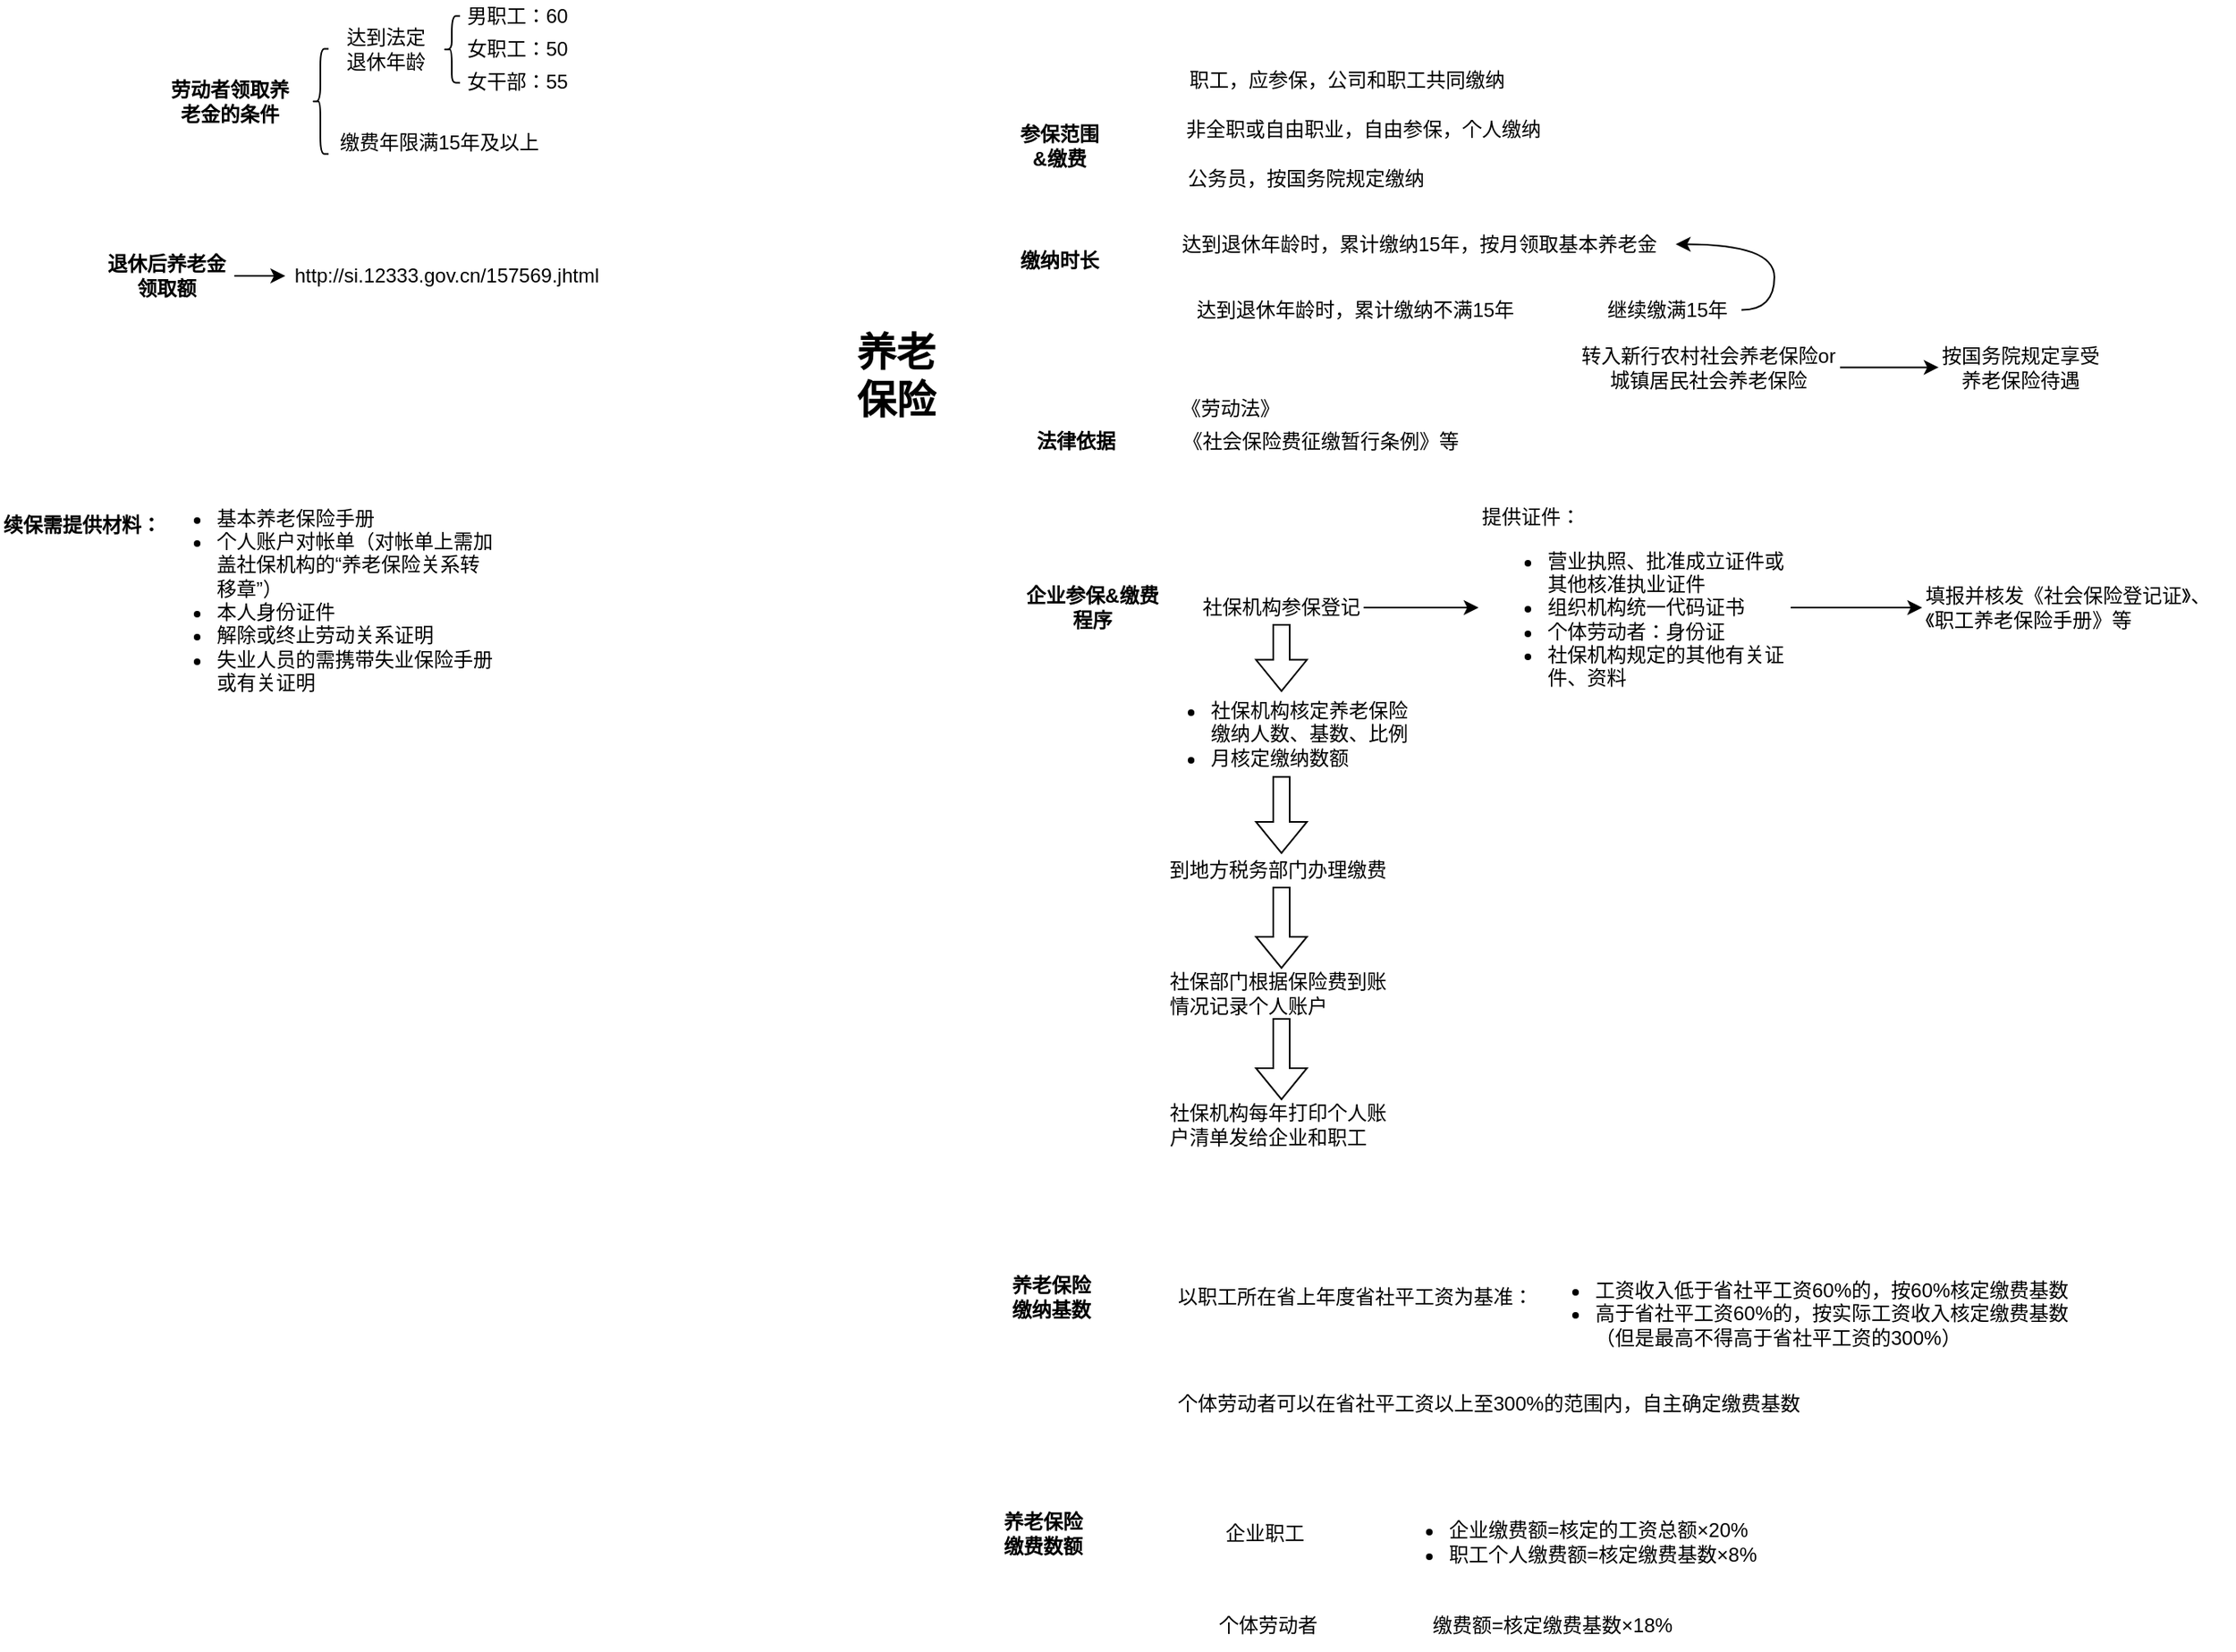 <mxfile version="12.4.3" type="github" pages="1">
  <diagram id="XFLZumGhxRqdm-QpVZjw" name="第 1 页">
    <mxGraphModel dx="981" dy="515" grid="1" gridSize="10" guides="1" tooltips="1" connect="1" arrows="1" fold="1" page="1" pageScale="1" pageWidth="827" pageHeight="1169" math="0" shadow="0">
      <root>
        <mxCell id="0"/>
        <mxCell id="1" parent="0"/>
        <mxCell id="seUnBZEun3gRnmeXoh-8-1" value="养老&lt;br&gt;保险" style="text;strokeColor=none;fillColor=none;html=1;fontSize=24;fontStyle=1;verticalAlign=middle;align=center;" vertex="1" parent="1">
          <mxGeometry x="580" y="398.71" width="70" height="100" as="geometry"/>
        </mxCell>
        <mxCell id="seUnBZEun3gRnmeXoh-8-98" value="" style="group" vertex="1" connectable="0" parent="1">
          <mxGeometry x="170" y="220" width="250" height="102" as="geometry"/>
        </mxCell>
        <mxCell id="seUnBZEun3gRnmeXoh-8-89" value="&lt;b&gt;劳动者领取养老金的条件&lt;/b&gt;" style="text;html=1;strokeColor=none;fillColor=none;align=center;verticalAlign=middle;whiteSpace=wrap;rounded=0;" vertex="1" parent="seUnBZEun3gRnmeXoh-8-98">
          <mxGeometry y="46.07" width="80" height="31.29" as="geometry"/>
        </mxCell>
        <mxCell id="seUnBZEun3gRnmeXoh-8-91" value="达到法定退休年龄" style="text;html=1;strokeColor=none;fillColor=none;align=center;verticalAlign=middle;whiteSpace=wrap;rounded=0;" vertex="1" parent="seUnBZEun3gRnmeXoh-8-98">
          <mxGeometry x="110" y="20" width="50" height="20" as="geometry"/>
        </mxCell>
        <mxCell id="seUnBZEun3gRnmeXoh-8-92" value="男职工：60" style="text;html=1;strokeColor=none;fillColor=none;align=center;verticalAlign=middle;whiteSpace=wrap;rounded=0;" vertex="1" parent="seUnBZEun3gRnmeXoh-8-98">
          <mxGeometry x="180" width="70" height="20" as="geometry"/>
        </mxCell>
        <mxCell id="seUnBZEun3gRnmeXoh-8-93" value="女职工：50" style="text;html=1;strokeColor=none;fillColor=none;align=center;verticalAlign=middle;whiteSpace=wrap;rounded=0;" vertex="1" parent="seUnBZEun3gRnmeXoh-8-98">
          <mxGeometry x="180" y="20" width="70" height="20" as="geometry"/>
        </mxCell>
        <mxCell id="seUnBZEun3gRnmeXoh-8-94" value="女干部：55" style="text;html=1;strokeColor=none;fillColor=none;align=center;verticalAlign=middle;whiteSpace=wrap;rounded=0;" vertex="1" parent="seUnBZEun3gRnmeXoh-8-98">
          <mxGeometry x="180" y="40" width="70" height="20" as="geometry"/>
        </mxCell>
        <mxCell id="seUnBZEun3gRnmeXoh-8-95" value="缴费年限满15年及以上" style="text;html=1;strokeColor=none;fillColor=none;align=center;verticalAlign=middle;whiteSpace=wrap;rounded=0;" vertex="1" parent="seUnBZEun3gRnmeXoh-8-98">
          <mxGeometry x="100" y="71" width="135" height="31" as="geometry"/>
        </mxCell>
        <mxCell id="seUnBZEun3gRnmeXoh-8-96" value="" style="shape=curlyBracket;whiteSpace=wrap;html=1;rounded=1;align=left;" vertex="1" parent="seUnBZEun3gRnmeXoh-8-98">
          <mxGeometry x="90" y="29.71" width="10" height="64" as="geometry"/>
        </mxCell>
        <mxCell id="seUnBZEun3gRnmeXoh-8-97" value="" style="shape=curlyBracket;whiteSpace=wrap;html=1;rounded=1;align=left;" vertex="1" parent="seUnBZEun3gRnmeXoh-8-98">
          <mxGeometry x="170" y="9.71" width="10" height="40.71" as="geometry"/>
        </mxCell>
        <mxCell id="seUnBZEun3gRnmeXoh-8-112" value="" style="group" vertex="1" connectable="0" parent="1">
          <mxGeometry x="130" y="368.71" width="310" height="38.71" as="geometry"/>
        </mxCell>
        <mxCell id="seUnBZEun3gRnmeXoh-8-109" value="&lt;b&gt;退休后养老金领取额&lt;/b&gt;" style="text;html=1;strokeColor=none;fillColor=none;align=center;verticalAlign=middle;whiteSpace=wrap;rounded=0;" vertex="1" parent="seUnBZEun3gRnmeXoh-8-112">
          <mxGeometry width="82.667" height="38.71" as="geometry"/>
        </mxCell>
        <mxCell id="seUnBZEun3gRnmeXoh-8-110" value="http://si.12333.gov.cn/157569.jhtml" style="text;html=1;strokeColor=none;fillColor=none;align=center;verticalAlign=middle;whiteSpace=wrap;rounded=0;" vertex="1" parent="seUnBZEun3gRnmeXoh-8-112">
          <mxGeometry x="113.667" width="196.333" height="38.71" as="geometry"/>
        </mxCell>
        <mxCell id="seUnBZEun3gRnmeXoh-8-111" value="" style="edgeStyle=orthogonalEdgeStyle;curved=1;rounded=0;orthogonalLoop=1;jettySize=auto;html=1;" edge="1" parent="seUnBZEun3gRnmeXoh-8-112" source="seUnBZEun3gRnmeXoh-8-109" target="seUnBZEun3gRnmeXoh-8-110">
          <mxGeometry relative="1" as="geometry"/>
        </mxCell>
        <mxCell id="seUnBZEun3gRnmeXoh-8-121" value="" style="group" vertex="1" connectable="0" parent="1">
          <mxGeometry x="690" y="520" width="740" height="400" as="geometry"/>
        </mxCell>
        <mxCell id="seUnBZEun3gRnmeXoh-8-56" value="&lt;b&gt;企业参保&amp;amp;缴费程序&lt;/b&gt;" style="text;html=1;strokeColor=none;fillColor=none;align=center;verticalAlign=middle;whiteSpace=wrap;rounded=0;" vertex="1" parent="seUnBZEun3gRnmeXoh-8-121">
          <mxGeometry y="60" width="90" height="20" as="geometry"/>
        </mxCell>
        <mxCell id="seUnBZEun3gRnmeXoh-8-57" value="社保机构参保登记" style="text;html=1;strokeColor=none;fillColor=none;align=center;verticalAlign=middle;whiteSpace=wrap;rounded=0;" vertex="1" parent="seUnBZEun3gRnmeXoh-8-121">
          <mxGeometry x="110" y="60" width="100" height="20" as="geometry"/>
        </mxCell>
        <mxCell id="seUnBZEun3gRnmeXoh-8-82" value="提供证件：&lt;br&gt;&lt;ul&gt;&lt;li&gt;营业执照、批准成立证件或其他核准执业证件&lt;/li&gt;&lt;li&gt;组织机构统一代码证书&lt;/li&gt;&lt;li&gt;个体劳动者：身份证&lt;/li&gt;&lt;li&gt;社保机构规定的其他有关证件、资料&lt;/li&gt;&lt;/ul&gt;" style="text;html=1;strokeColor=none;fillColor=none;align=left;verticalAlign=middle;whiteSpace=wrap;rounded=0;" vertex="1" parent="seUnBZEun3gRnmeXoh-8-121">
          <mxGeometry x="280" width="190" height="140" as="geometry"/>
        </mxCell>
        <mxCell id="seUnBZEun3gRnmeXoh-8-83" value="" style="edgeStyle=orthogonalEdgeStyle;curved=1;rounded=0;orthogonalLoop=1;jettySize=auto;html=1;" edge="1" parent="seUnBZEun3gRnmeXoh-8-121" source="seUnBZEun3gRnmeXoh-8-57" target="seUnBZEun3gRnmeXoh-8-82">
          <mxGeometry relative="1" as="geometry"/>
        </mxCell>
        <mxCell id="seUnBZEun3gRnmeXoh-8-84" value="填报并核发《社会保险登记证》、《职工养老保险手册》等" style="text;html=1;strokeColor=none;fillColor=none;align=left;verticalAlign=middle;whiteSpace=wrap;rounded=0;" vertex="1" parent="seUnBZEun3gRnmeXoh-8-121">
          <mxGeometry x="550" y="35" width="190" height="70" as="geometry"/>
        </mxCell>
        <mxCell id="seUnBZEun3gRnmeXoh-8-85" value="" style="edgeStyle=orthogonalEdgeStyle;curved=1;rounded=0;orthogonalLoop=1;jettySize=auto;html=1;" edge="1" parent="seUnBZEun3gRnmeXoh-8-121" source="seUnBZEun3gRnmeXoh-8-82" target="seUnBZEun3gRnmeXoh-8-84">
          <mxGeometry relative="1" as="geometry"/>
        </mxCell>
        <mxCell id="seUnBZEun3gRnmeXoh-8-58" value="&lt;ul&gt;&lt;li&gt;社保机构核定养老保险缴纳人数、基数、比例&lt;br&gt;&lt;/li&gt;&lt;li&gt;月核定缴纳数额&lt;br&gt;&lt;/li&gt;&lt;/ul&gt;" style="text;html=1;strokeColor=none;fillColor=none;align=left;verticalAlign=middle;whiteSpace=wrap;rounded=0;" vertex="1" parent="seUnBZEun3gRnmeXoh-8-121">
          <mxGeometry x="75" y="121.29" width="170" height="51.29" as="geometry"/>
        </mxCell>
        <mxCell id="seUnBZEun3gRnmeXoh-8-78" style="edgeStyle=orthogonalEdgeStyle;shape=flexArrow;curved=1;rounded=0;orthogonalLoop=1;jettySize=auto;html=1;exitX=0.5;exitY=1;exitDx=0;exitDy=0;entryX=0.5;entryY=0;entryDx=0;entryDy=0;" edge="1" parent="seUnBZEun3gRnmeXoh-8-121" source="seUnBZEun3gRnmeXoh-8-57" target="seUnBZEun3gRnmeXoh-8-58">
          <mxGeometry relative="1" as="geometry"/>
        </mxCell>
        <mxCell id="seUnBZEun3gRnmeXoh-8-62" value="&lt;span&gt;到地方税务部门办理缴费&lt;/span&gt;" style="text;html=1;strokeColor=none;fillColor=none;align=left;verticalAlign=middle;whiteSpace=wrap;rounded=0;" vertex="1" parent="seUnBZEun3gRnmeXoh-8-121">
          <mxGeometry x="90" y="220" width="140" height="20" as="geometry"/>
        </mxCell>
        <mxCell id="seUnBZEun3gRnmeXoh-8-79" style="edgeStyle=orthogonalEdgeStyle;shape=flexArrow;curved=1;rounded=0;orthogonalLoop=1;jettySize=auto;html=1;exitX=0.5;exitY=1;exitDx=0;exitDy=0;entryX=0.5;entryY=0;entryDx=0;entryDy=0;" edge="1" parent="seUnBZEun3gRnmeXoh-8-121" source="seUnBZEun3gRnmeXoh-8-58" target="seUnBZEun3gRnmeXoh-8-62">
          <mxGeometry relative="1" as="geometry"/>
        </mxCell>
        <mxCell id="seUnBZEun3gRnmeXoh-8-64" value="&lt;span&gt;社保部门根据保险费到账情况记录个人账户&lt;/span&gt;" style="text;html=1;strokeColor=none;fillColor=none;align=left;verticalAlign=middle;whiteSpace=wrap;rounded=0;" vertex="1" parent="seUnBZEun3gRnmeXoh-8-121">
          <mxGeometry x="90" y="290" width="140" height="30" as="geometry"/>
        </mxCell>
        <mxCell id="seUnBZEun3gRnmeXoh-8-80" style="edgeStyle=orthogonalEdgeStyle;shape=flexArrow;curved=1;rounded=0;orthogonalLoop=1;jettySize=auto;html=1;exitX=0.5;exitY=1;exitDx=0;exitDy=0;entryX=0.5;entryY=0;entryDx=0;entryDy=0;" edge="1" parent="seUnBZEun3gRnmeXoh-8-121" source="seUnBZEun3gRnmeXoh-8-62" target="seUnBZEun3gRnmeXoh-8-64">
          <mxGeometry relative="1" as="geometry"/>
        </mxCell>
        <mxCell id="seUnBZEun3gRnmeXoh-8-66" value="&lt;span&gt;社保机构每年打印个人账户清单发给企业和职工&lt;/span&gt;" style="text;html=1;strokeColor=none;fillColor=none;align=left;verticalAlign=middle;whiteSpace=wrap;rounded=0;" vertex="1" parent="seUnBZEun3gRnmeXoh-8-121">
          <mxGeometry x="90" y="370" width="140" height="30" as="geometry"/>
        </mxCell>
        <mxCell id="seUnBZEun3gRnmeXoh-8-81" style="edgeStyle=orthogonalEdgeStyle;shape=flexArrow;curved=1;rounded=0;orthogonalLoop=1;jettySize=auto;html=1;exitX=0.5;exitY=1;exitDx=0;exitDy=0;entryX=0.5;entryY=0;entryDx=0;entryDy=0;" edge="1" parent="seUnBZEun3gRnmeXoh-8-121" source="seUnBZEun3gRnmeXoh-8-64" target="seUnBZEun3gRnmeXoh-8-66">
          <mxGeometry relative="1" as="geometry"/>
        </mxCell>
        <mxCell id="seUnBZEun3gRnmeXoh-8-122" value="" style="group" vertex="1" connectable="0" parent="1">
          <mxGeometry x="690" y="258.71" width="320" height="80" as="geometry"/>
        </mxCell>
        <mxCell id="seUnBZEun3gRnmeXoh-8-8" value="&lt;b&gt;参保范围&amp;amp;缴费&lt;/b&gt;" style="text;html=1;strokeColor=none;fillColor=none;align=center;verticalAlign=middle;whiteSpace=wrap;rounded=0;" vertex="1" parent="seUnBZEun3gRnmeXoh-8-122">
          <mxGeometry y="40" width="50" height="20" as="geometry"/>
        </mxCell>
        <mxCell id="seUnBZEun3gRnmeXoh-8-23" value="&lt;span style=&quot;white-space: nowrap&quot;&gt;职工，应参保，公司和职工共同缴纳&lt;/span&gt;" style="text;html=1;strokeColor=none;fillColor=none;align=center;verticalAlign=middle;whiteSpace=wrap;rounded=0;" vertex="1" parent="seUnBZEun3gRnmeXoh-8-122">
          <mxGeometry x="100" width="200" height="20" as="geometry"/>
        </mxCell>
        <mxCell id="seUnBZEun3gRnmeXoh-8-27" value="&lt;span style=&quot;white-space: nowrap&quot;&gt;非全职或自由职业，自由参保，个人缴纳&lt;/span&gt;" style="text;html=1;strokeColor=none;fillColor=none;align=center;verticalAlign=middle;whiteSpace=wrap;rounded=0;" vertex="1" parent="seUnBZEun3gRnmeXoh-8-122">
          <mxGeometry x="100" y="30" width="220" height="20" as="geometry"/>
        </mxCell>
        <mxCell id="seUnBZEun3gRnmeXoh-8-28" value="&lt;span style=&quot;white-space: nowrap&quot;&gt;公务员，按国务院规定缴纳&lt;/span&gt;" style="text;html=1;strokeColor=none;fillColor=none;align=center;verticalAlign=middle;whiteSpace=wrap;rounded=0;" vertex="1" parent="seUnBZEun3gRnmeXoh-8-122">
          <mxGeometry x="100" y="60" width="150" height="20" as="geometry"/>
        </mxCell>
        <mxCell id="seUnBZEun3gRnmeXoh-8-123" value="" style="group" vertex="1" connectable="0" parent="1">
          <mxGeometry x="700" y="458.71" width="260" height="40" as="geometry"/>
        </mxCell>
        <mxCell id="seUnBZEun3gRnmeXoh-8-53" value="&lt;b&gt;法律依据&lt;/b&gt;" style="text;html=1;strokeColor=none;fillColor=none;align=center;verticalAlign=middle;whiteSpace=wrap;rounded=0;" vertex="1" parent="seUnBZEun3gRnmeXoh-8-123">
          <mxGeometry y="20" width="50" height="20" as="geometry"/>
        </mxCell>
        <mxCell id="seUnBZEun3gRnmeXoh-8-54" value="《劳动法》" style="text;html=1;strokeColor=none;fillColor=none;align=center;verticalAlign=middle;whiteSpace=wrap;rounded=0;" vertex="1" parent="seUnBZEun3gRnmeXoh-8-123">
          <mxGeometry x="88.14" width="61.86" height="20" as="geometry"/>
        </mxCell>
        <mxCell id="seUnBZEun3gRnmeXoh-8-55" value="《社会保险费征缴暂行条例》等" style="text;html=1;strokeColor=none;fillColor=none;align=center;verticalAlign=middle;whiteSpace=wrap;rounded=0;" vertex="1" parent="seUnBZEun3gRnmeXoh-8-123">
          <mxGeometry x="88.14" y="20" width="171.86" height="20" as="geometry"/>
        </mxCell>
        <mxCell id="seUnBZEun3gRnmeXoh-8-124" value="" style="group" vertex="1" connectable="0" parent="1">
          <mxGeometry x="690" y="358.71" width="660" height="100" as="geometry"/>
        </mxCell>
        <mxCell id="seUnBZEun3gRnmeXoh-8-34" value="&lt;b&gt;缴纳时长&lt;/b&gt;" style="text;html=1;strokeColor=none;fillColor=none;align=center;verticalAlign=middle;whiteSpace=wrap;rounded=0;" vertex="1" parent="seUnBZEun3gRnmeXoh-8-124">
          <mxGeometry y="10" width="50" height="20" as="geometry"/>
        </mxCell>
        <mxCell id="seUnBZEun3gRnmeXoh-8-35" value="&lt;span style=&quot;white-space: nowrap&quot;&gt;达到退休年龄时，累计缴纳15年，按月领取基本养老金&lt;/span&gt;" style="text;html=1;strokeColor=none;fillColor=none;align=center;verticalAlign=middle;whiteSpace=wrap;rounded=0;" vertex="1" parent="seUnBZEun3gRnmeXoh-8-124">
          <mxGeometry x="88.14" width="311.86" height="20" as="geometry"/>
        </mxCell>
        <mxCell id="seUnBZEun3gRnmeXoh-8-40" value="&lt;span style=&quot;white-space: nowrap&quot;&gt;达到退休年龄时，累计缴纳不满15年&lt;/span&gt;" style="text;html=1;strokeColor=none;fillColor=none;align=center;verticalAlign=middle;whiteSpace=wrap;rounded=0;" vertex="1" parent="seUnBZEun3gRnmeXoh-8-124">
          <mxGeometry x="100" y="40" width="210" height="20" as="geometry"/>
        </mxCell>
        <mxCell id="seUnBZEun3gRnmeXoh-8-49" style="edgeStyle=orthogonalEdgeStyle;curved=1;rounded=0;orthogonalLoop=1;jettySize=auto;html=1;exitX=1;exitY=0.5;exitDx=0;exitDy=0;entryX=1;entryY=0.5;entryDx=0;entryDy=0;" edge="1" parent="seUnBZEun3gRnmeXoh-8-124" source="seUnBZEun3gRnmeXoh-8-45" target="seUnBZEun3gRnmeXoh-8-35">
          <mxGeometry relative="1" as="geometry"/>
        </mxCell>
        <mxCell id="seUnBZEun3gRnmeXoh-8-45" value="继续缴满15年" style="text;html=1;strokeColor=none;fillColor=none;align=center;verticalAlign=middle;whiteSpace=wrap;rounded=0;" vertex="1" parent="seUnBZEun3gRnmeXoh-8-124">
          <mxGeometry x="350" y="40" width="90" height="20" as="geometry"/>
        </mxCell>
        <mxCell id="seUnBZEun3gRnmeXoh-8-50" value="转入新行农村社会养老保险or城镇居民社会养老保险" style="text;html=1;strokeColor=none;fillColor=none;align=center;verticalAlign=middle;whiteSpace=wrap;rounded=0;" vertex="1" parent="seUnBZEun3gRnmeXoh-8-124">
          <mxGeometry x="340" y="70" width="160" height="30" as="geometry"/>
        </mxCell>
        <mxCell id="seUnBZEun3gRnmeXoh-8-51" value="按国务院规定享受养老保险待遇" style="text;html=1;strokeColor=none;fillColor=none;align=center;verticalAlign=middle;whiteSpace=wrap;rounded=0;" vertex="1" parent="seUnBZEun3gRnmeXoh-8-124">
          <mxGeometry x="560" y="70" width="100" height="30" as="geometry"/>
        </mxCell>
        <mxCell id="seUnBZEun3gRnmeXoh-8-52" value="" style="edgeStyle=orthogonalEdgeStyle;curved=1;rounded=0;orthogonalLoop=1;jettySize=auto;html=1;" edge="1" parent="seUnBZEun3gRnmeXoh-8-124" source="seUnBZEun3gRnmeXoh-8-50" target="seUnBZEun3gRnmeXoh-8-51">
          <mxGeometry relative="1" as="geometry"/>
        </mxCell>
        <mxCell id="seUnBZEun3gRnmeXoh-8-126" value="" style="group" vertex="1" connectable="0" parent="1">
          <mxGeometry x="680" y="980" width="660" height="110" as="geometry"/>
        </mxCell>
        <mxCell id="seUnBZEun3gRnmeXoh-8-113" value="养老保险缴纳基数" style="text;html=1;strokeColor=none;fillColor=none;align=center;verticalAlign=middle;whiteSpace=wrap;rounded=0;fontStyle=1;fontColor=#000000;" vertex="1" parent="seUnBZEun3gRnmeXoh-8-126">
          <mxGeometry y="20" width="60" height="20" as="geometry"/>
        </mxCell>
        <mxCell id="seUnBZEun3gRnmeXoh-8-114" value="&lt;span style=&quot;text-indent: 28px ; background-color: rgb(255 , 255 , 255)&quot;&gt;&lt;font style=&quot;font-size: 12px&quot;&gt;以职工所在省上年度省社平工资为基准：&lt;/font&gt;&lt;/span&gt;" style="text;html=1;strokeColor=none;fillColor=none;align=left;verticalAlign=middle;whiteSpace=wrap;rounded=0;fontStyle=0;fontColor=#000000;" vertex="1" parent="seUnBZEun3gRnmeXoh-8-126">
          <mxGeometry x="105" y="15" width="230" height="30" as="geometry"/>
        </mxCell>
        <mxCell id="seUnBZEun3gRnmeXoh-8-115" value="&lt;div style=&quot;text-align: left ; font-size: 12px&quot;&gt;&lt;ul&gt;&lt;li&gt;工资收入低于省社平工资60%的，按60%核定缴费基数&lt;br&gt;&lt;/li&gt;&lt;li&gt;高于省社平工资60%的，按实际工资收入核定缴费基数（但是最高不得高于省社平工资的300%）&lt;br&gt;&lt;/li&gt;&lt;/ul&gt;&lt;/div&gt;" style="text;html=1;strokeColor=none;fillColor=none;align=center;verticalAlign=middle;whiteSpace=wrap;rounded=0;fontColor=#000000;fontSize=12;" vertex="1" parent="seUnBZEun3gRnmeXoh-8-126">
          <mxGeometry x="320" width="340" height="80" as="geometry"/>
        </mxCell>
        <mxCell id="seUnBZEun3gRnmeXoh-8-125" value="&lt;span style=&quot;font-size: 12px; text-indent: 28px; background-color: rgb(255, 255, 255);&quot;&gt;个体劳动者可以在省社平工资以上至300%的范围内，自主确定缴费基数&lt;/span&gt;" style="text;html=1;strokeColor=none;fillColor=none;align=left;verticalAlign=middle;whiteSpace=wrap;rounded=0;fontStyle=0;fontColor=#000000;fontSize=12;" vertex="1" parent="seUnBZEun3gRnmeXoh-8-126">
          <mxGeometry x="105" y="80" width="445" height="30" as="geometry"/>
        </mxCell>
        <mxCell id="seUnBZEun3gRnmeXoh-8-132" value="" style="group" vertex="1" connectable="0" parent="1">
          <mxGeometry x="680" y="1144" width="480" height="81" as="geometry"/>
        </mxCell>
        <mxCell id="seUnBZEun3gRnmeXoh-8-127" value="养老保险缴费数额" style="text;html=1;strokeColor=none;fillColor=none;align=center;verticalAlign=middle;whiteSpace=wrap;rounded=0;fontSize=12;fontColor=#000000;fontStyle=1" vertex="1" parent="seUnBZEun3gRnmeXoh-8-132">
          <mxGeometry width="50" height="20" as="geometry"/>
        </mxCell>
        <mxCell id="seUnBZEun3gRnmeXoh-8-128" value="&lt;ul style=&quot;font-size: 12px&quot;&gt;&lt;li style=&quot;font-size: 12px&quot;&gt;企业缴费额=核定的工资总额×20%&lt;br style=&quot;font-size: 12px&quot;&gt;&lt;/li&gt;&lt;li style=&quot;font-size: 12px&quot;&gt;职工个人缴费额=核定缴费基数×8%&lt;br style=&quot;font-size: 12px&quot;&gt;&lt;/li&gt;&lt;/ul&gt;" style="text;html=1;strokeColor=none;fillColor=none;align=left;verticalAlign=middle;whiteSpace=wrap;rounded=0;fontSize=12;fontColor=#000000;" vertex="1" parent="seUnBZEun3gRnmeXoh-8-132">
          <mxGeometry x="230" width="250" height="30" as="geometry"/>
        </mxCell>
        <mxCell id="seUnBZEun3gRnmeXoh-8-129" value="企业职工" style="text;html=1;strokeColor=none;fillColor=none;align=center;verticalAlign=middle;whiteSpace=wrap;rounded=0;fontSize=12;fontColor=#000000;" vertex="1" parent="seUnBZEun3gRnmeXoh-8-132">
          <mxGeometry x="130" width="60" height="20" as="geometry"/>
        </mxCell>
        <mxCell id="seUnBZEun3gRnmeXoh-8-130" value="个体劳动者" style="text;html=1;strokeColor=none;fillColor=none;align=left;verticalAlign=middle;whiteSpace=wrap;rounded=0;fontSize=12;fontColor=#000000;" vertex="1" parent="seUnBZEun3gRnmeXoh-8-132">
          <mxGeometry x="130" y="56" width="100" height="20" as="geometry"/>
        </mxCell>
        <mxCell id="seUnBZEun3gRnmeXoh-8-131" value="&lt;span&gt;缴费额=核定缴费基数×18%&lt;/span&gt;" style="text;html=1;strokeColor=none;fillColor=none;align=left;verticalAlign=middle;whiteSpace=wrap;rounded=0;fontSize=12;fontColor=#000000;" vertex="1" parent="seUnBZEun3gRnmeXoh-8-132">
          <mxGeometry x="260" y="51" width="190" height="30" as="geometry"/>
        </mxCell>
        <mxCell id="seUnBZEun3gRnmeXoh-8-135" value="" style="group" vertex="1" connectable="0" parent="1">
          <mxGeometry x="70" y="513.97" width="300" height="140" as="geometry"/>
        </mxCell>
        <mxCell id="seUnBZEun3gRnmeXoh-8-133" value="续保需提供材料：" style="text;html=1;strokeColor=none;fillColor=none;align=center;verticalAlign=middle;whiteSpace=wrap;rounded=0;fontSize=12;fontColor=#000000;fontStyle=1" vertex="1" parent="seUnBZEun3gRnmeXoh-8-135">
          <mxGeometry y="16.03" width="100" height="20" as="geometry"/>
        </mxCell>
        <mxCell id="seUnBZEun3gRnmeXoh-8-134" value="&lt;ul&gt;&lt;li&gt;基本养老保险手册&lt;br&gt;&lt;/li&gt;&lt;li&gt;个人账户对帐单（对帐单上需加盖社保机构的“养老保险关系转移章”）&lt;br&gt;&lt;/li&gt;&lt;li&gt;本人身份证件&lt;br&gt;&lt;/li&gt;&lt;li&gt;解除或终止劳动关系证明&lt;br&gt;&lt;/li&gt;&lt;li&gt;失业人员的需携带失业保险手册或有关证明&lt;br&gt;&lt;/li&gt;&lt;/ul&gt;" style="text;strokeColor=none;fillColor=none;html=1;whiteSpace=wrap;verticalAlign=middle;overflow=hidden;fontSize=12;fontColor=#000000;align=left;" vertex="1" parent="seUnBZEun3gRnmeXoh-8-135">
          <mxGeometry x="90" width="210" height="140" as="geometry"/>
        </mxCell>
      </root>
    </mxGraphModel>
  </diagram>
</mxfile>
